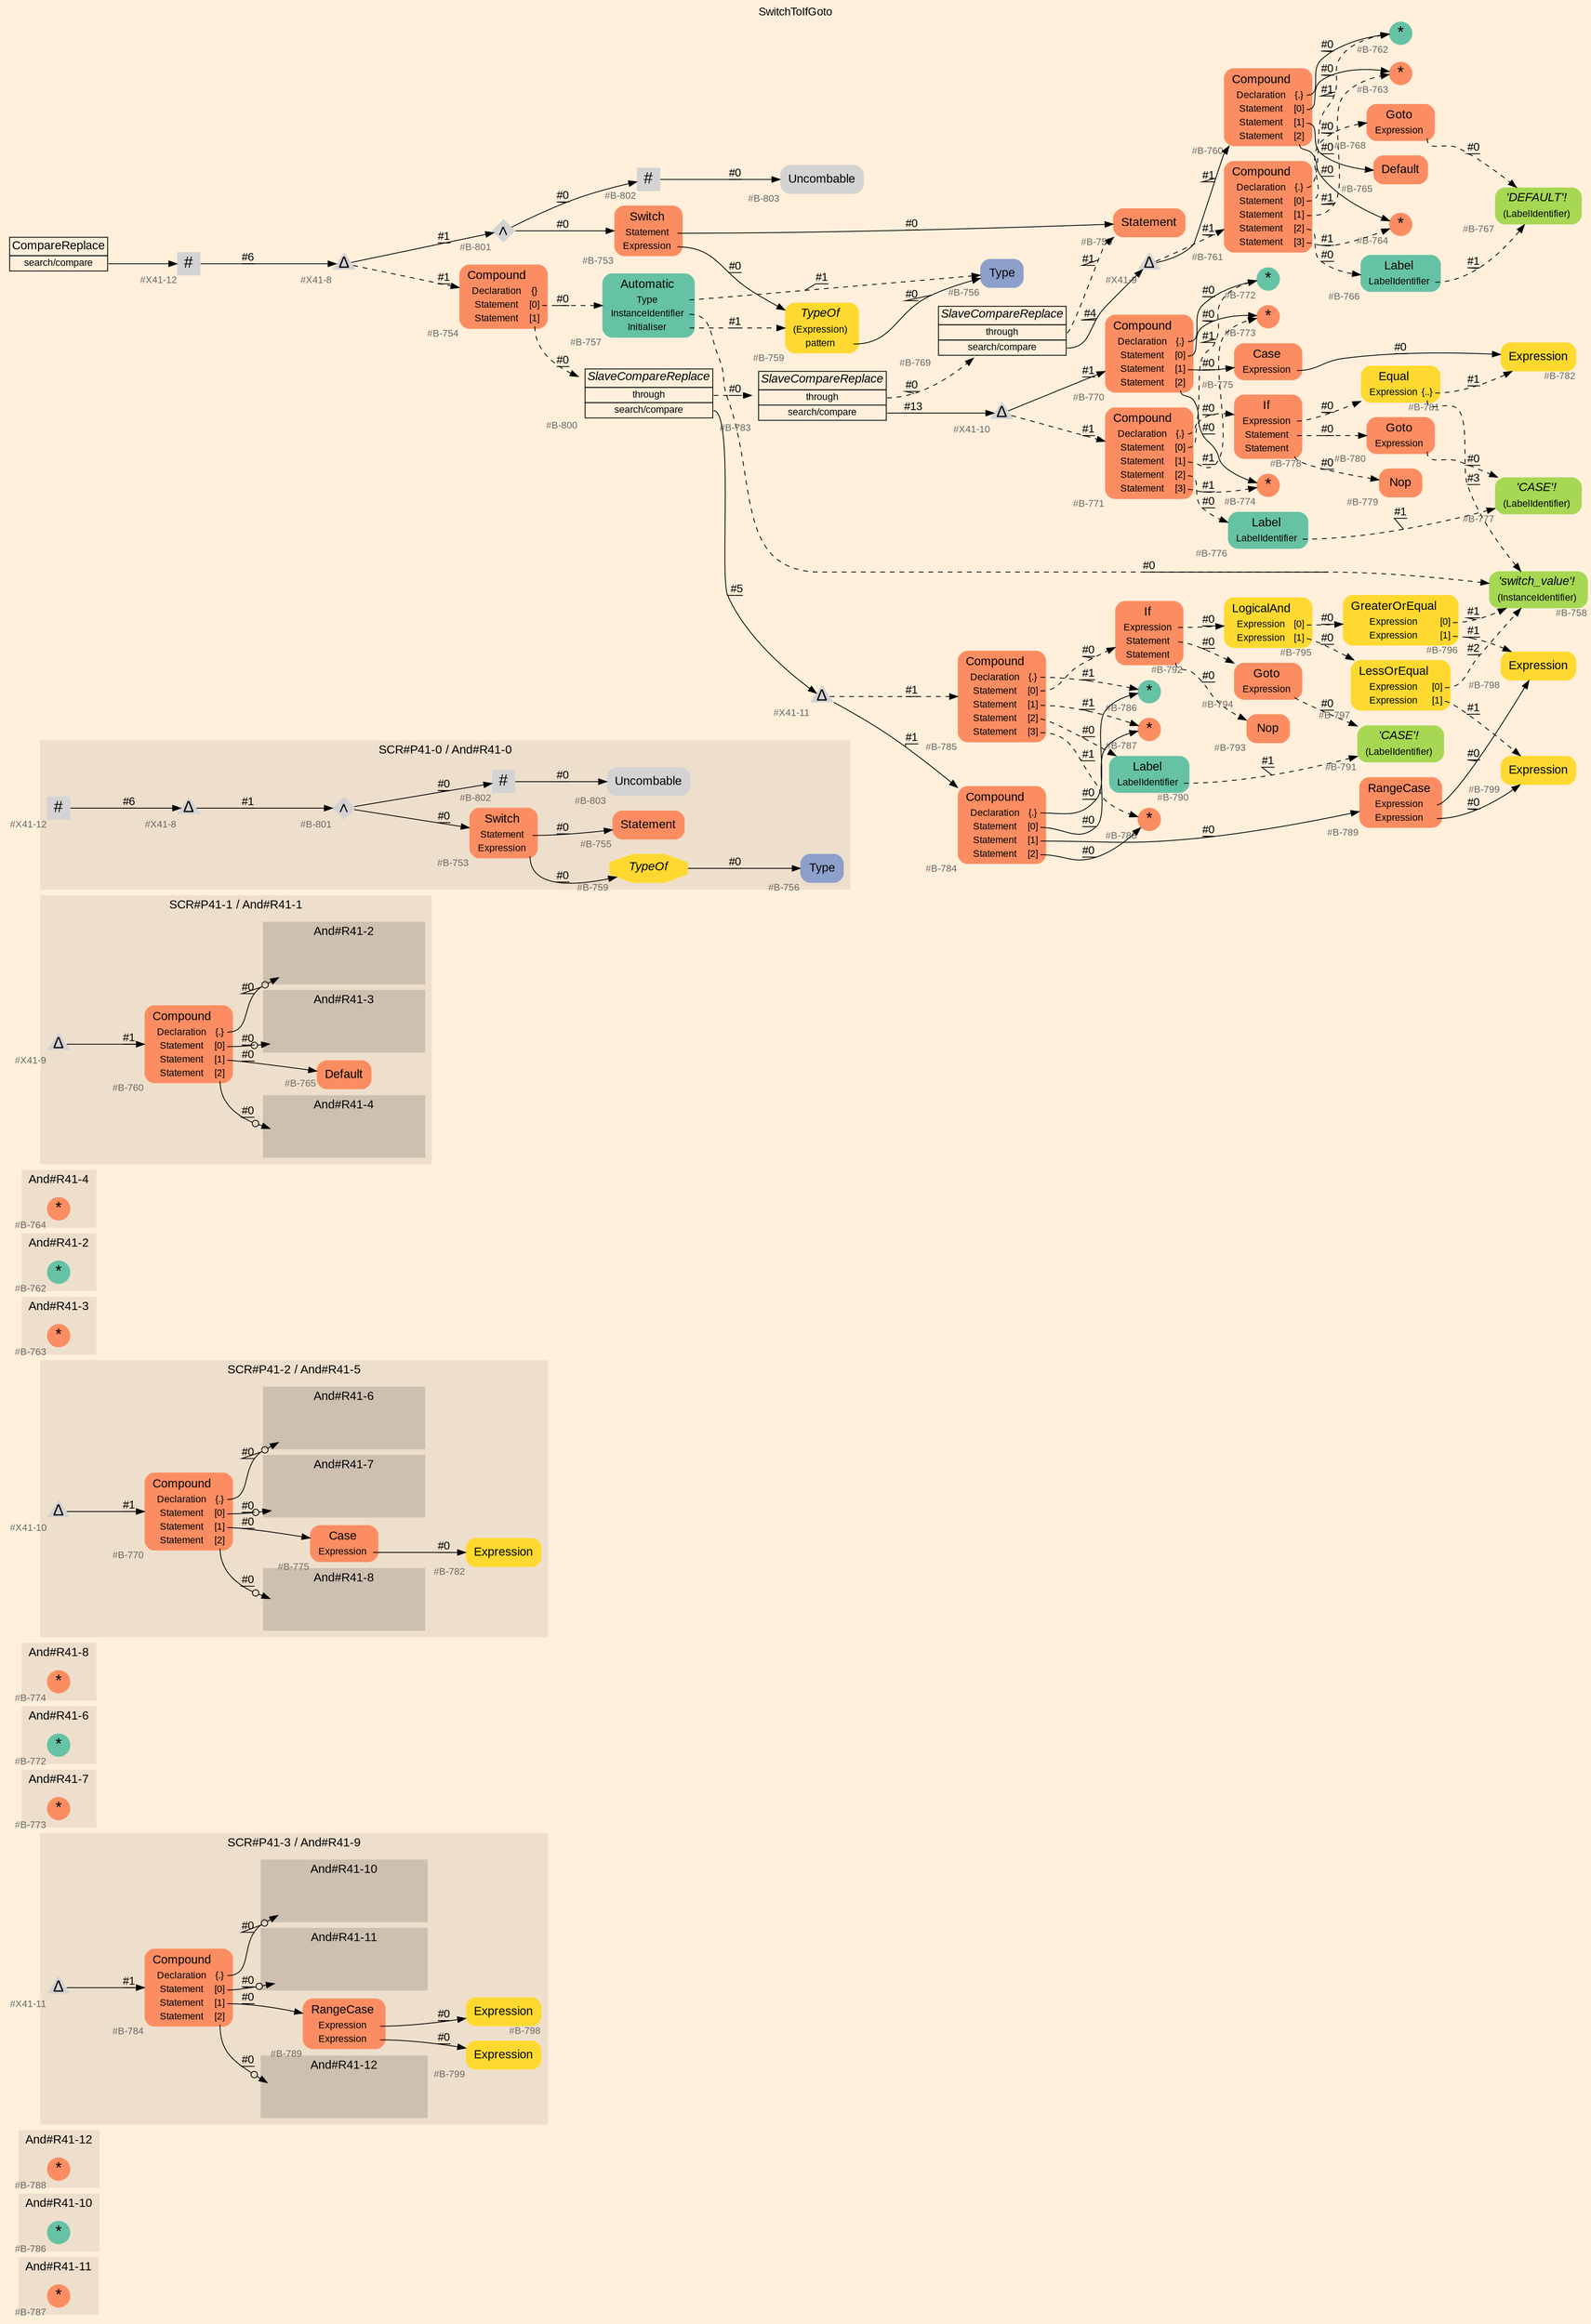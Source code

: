 digraph "SwitchToIfGoto" {
label = "SwitchToIfGoto"
labelloc = t
graph [
    rankdir = "LR"
    ranksep = 0.3
    bgcolor = antiquewhite1
    color = black
    fontcolor = black
    fontname = "Arial"
];
node [
    fontname = "Arial"
];
edge [
    fontname = "Arial"
];

// -------------------- figure And#R41-11 --------------------
// -------- region And#R41-11 ----------
subgraph "clusterAnd#R41-11" {
    label = "And#R41-11"
    style = "filled"
    color = antiquewhite2
    fontsize = "15"
    // -------- block And#R41-11/#B-787 ----------
    "And#R41-11/#B-787" [
        fillcolor = "/set28/2"
        xlabel = "#B-787"
        fontsize = "12"
        fontcolor = grey40
        shape = "circle"
        label = <<FONT COLOR="black" POINT-SIZE="20">*</FONT>>
        style = "filled"
        penwidth = 0.0
        fixedsize = true
        width = 0.4
        height = 0.4
    ];
    
}


// -------------------- figure And#R41-10 --------------------
// -------- region And#R41-10 ----------
subgraph "clusterAnd#R41-10" {
    label = "And#R41-10"
    style = "filled"
    color = antiquewhite2
    fontsize = "15"
    // -------- block And#R41-10/#B-786 ----------
    "And#R41-10/#B-786" [
        fillcolor = "/set28/1"
        xlabel = "#B-786"
        fontsize = "12"
        fontcolor = grey40
        shape = "circle"
        label = <<FONT COLOR="black" POINT-SIZE="20">*</FONT>>
        style = "filled"
        penwidth = 0.0
        fixedsize = true
        width = 0.4
        height = 0.4
    ];
    
}


// -------------------- figure And#R41-12 --------------------
// -------- region And#R41-12 ----------
subgraph "clusterAnd#R41-12" {
    label = "And#R41-12"
    style = "filled"
    color = antiquewhite2
    fontsize = "15"
    // -------- block And#R41-12/#B-788 ----------
    "And#R41-12/#B-788" [
        fillcolor = "/set28/2"
        xlabel = "#B-788"
        fontsize = "12"
        fontcolor = grey40
        shape = "circle"
        label = <<FONT COLOR="black" POINT-SIZE="20">*</FONT>>
        style = "filled"
        penwidth = 0.0
        fixedsize = true
        width = 0.4
        height = 0.4
    ];
    
}


// -------------------- figure And#R41-9 --------------------
// -------- region And#R41-9 ----------
subgraph "clusterAnd#R41-9" {
    label = "SCR#P41-3 / And#R41-9"
    style = "filled"
    color = antiquewhite2
    fontsize = "15"
    // -------- block And#R41-9/#B-798 ----------
    "And#R41-9/#B-798" [
        fillcolor = "/set28/6"
        xlabel = "#B-798"
        fontsize = "12"
        fontcolor = grey40
        shape = "plaintext"
        label = <<TABLE BORDER="0" CELLBORDER="0" CELLSPACING="0">
         <TR><TD><FONT COLOR="black" POINT-SIZE="15">Expression</FONT></TD></TR>
        </TABLE>>
        style = "rounded,filled"
    ];
    
    // -------- block And#R41-9/#B-799 ----------
    "And#R41-9/#B-799" [
        fillcolor = "/set28/6"
        xlabel = "#B-799"
        fontsize = "12"
        fontcolor = grey40
        shape = "plaintext"
        label = <<TABLE BORDER="0" CELLBORDER="0" CELLSPACING="0">
         <TR><TD><FONT COLOR="black" POINT-SIZE="15">Expression</FONT></TD></TR>
        </TABLE>>
        style = "rounded,filled"
    ];
    
    // -------- block And#R41-9/#B-784 ----------
    "And#R41-9/#B-784" [
        fillcolor = "/set28/2"
        xlabel = "#B-784"
        fontsize = "12"
        fontcolor = grey40
        shape = "plaintext"
        label = <<TABLE BORDER="0" CELLBORDER="0" CELLSPACING="0">
         <TR><TD><FONT COLOR="black" POINT-SIZE="15">Compound</FONT></TD></TR>
         <TR><TD><FONT COLOR="black" POINT-SIZE="12">Declaration</FONT></TD><TD PORT="port0"><FONT COLOR="black" POINT-SIZE="12">{.}</FONT></TD></TR>
         <TR><TD><FONT COLOR="black" POINT-SIZE="12">Statement</FONT></TD><TD PORT="port1"><FONT COLOR="black" POINT-SIZE="12">[0]</FONT></TD></TR>
         <TR><TD><FONT COLOR="black" POINT-SIZE="12">Statement</FONT></TD><TD PORT="port2"><FONT COLOR="black" POINT-SIZE="12">[1]</FONT></TD></TR>
         <TR><TD><FONT COLOR="black" POINT-SIZE="12">Statement</FONT></TD><TD PORT="port3"><FONT COLOR="black" POINT-SIZE="12">[2]</FONT></TD></TR>
        </TABLE>>
        style = "rounded,filled"
    ];
    
    // -------- block And#R41-9/#B-789 ----------
    "And#R41-9/#B-789" [
        fillcolor = "/set28/2"
        xlabel = "#B-789"
        fontsize = "12"
        fontcolor = grey40
        shape = "plaintext"
        label = <<TABLE BORDER="0" CELLBORDER="0" CELLSPACING="0">
         <TR><TD><FONT COLOR="black" POINT-SIZE="15">RangeCase</FONT></TD></TR>
         <TR><TD><FONT COLOR="black" POINT-SIZE="12">Expression</FONT></TD><TD PORT="port0"></TD></TR>
         <TR><TD><FONT COLOR="black" POINT-SIZE="12">Expression</FONT></TD><TD PORT="port1"></TD></TR>
        </TABLE>>
        style = "rounded,filled"
    ];
    
    // -------- block And#R41-9/#X41-11 ----------
    "And#R41-9/#X41-11" [
        xlabel = "#X41-11"
        fontsize = "12"
        fontcolor = grey40
        shape = "triangle"
        label = <<FONT COLOR="black" POINT-SIZE="20">Δ</FONT>>
        style = "filled"
        penwidth = 0.0
        fixedsize = true
        width = 0.4
        height = 0.4
    ];
    
    // -------- region And#R41-9/And#R41-10 ----------
    subgraph "clusterAnd#R41-9/And#R41-10" {
        label = "And#R41-10"
        style = "filled"
        color = antiquewhite3
        fontsize = "15"
        // -------- block And#R41-9/And#R41-10/#B-786 ----------
        "And#R41-9/And#R41-10/#B-786" [
            fillcolor = "/set28/1"
            xlabel = "#B-786"
            fontsize = "12"
            fontcolor = grey40
            shape = "none"
            style = "invisible"
        ];
        
    }
    
    // -------- region And#R41-9/And#R41-11 ----------
    subgraph "clusterAnd#R41-9/And#R41-11" {
        label = "And#R41-11"
        style = "filled"
        color = antiquewhite3
        fontsize = "15"
        // -------- block And#R41-9/And#R41-11/#B-787 ----------
        "And#R41-9/And#R41-11/#B-787" [
            fillcolor = "/set28/2"
            xlabel = "#B-787"
            fontsize = "12"
            fontcolor = grey40
            shape = "none"
            style = "invisible"
        ];
        
    }
    
    // -------- region And#R41-9/And#R41-12 ----------
    subgraph "clusterAnd#R41-9/And#R41-12" {
        label = "And#R41-12"
        style = "filled"
        color = antiquewhite3
        fontsize = "15"
        // -------- block And#R41-9/And#R41-12/#B-788 ----------
        "And#R41-9/And#R41-12/#B-788" [
            fillcolor = "/set28/2"
            xlabel = "#B-788"
            fontsize = "12"
            fontcolor = grey40
            shape = "none"
            style = "invisible"
        ];
        
    }
    
}

"And#R41-9/#B-784":port0 -> "And#R41-9/And#R41-10/#B-786" [
    arrowhead="normalnoneodot"
    label = "#0"
    decorate = true
    color = black
    fontcolor = black
];

"And#R41-9/#B-784":port1 -> "And#R41-9/And#R41-11/#B-787" [
    arrowhead="normalnoneodot"
    label = "#0"
    decorate = true
    color = black
    fontcolor = black
];

"And#R41-9/#B-784":port2 -> "And#R41-9/#B-789" [
    label = "#0"
    decorate = true
    color = black
    fontcolor = black
];

"And#R41-9/#B-784":port3 -> "And#R41-9/And#R41-12/#B-788" [
    arrowhead="normalnoneodot"
    label = "#0"
    decorate = true
    color = black
    fontcolor = black
];

"And#R41-9/#B-789":port0 -> "And#R41-9/#B-798" [
    label = "#0"
    decorate = true
    color = black
    fontcolor = black
];

"And#R41-9/#B-789":port1 -> "And#R41-9/#B-799" [
    label = "#0"
    decorate = true
    color = black
    fontcolor = black
];

"And#R41-9/#X41-11" -> "And#R41-9/#B-784" [
    label = "#1"
    decorate = true
    color = black
    fontcolor = black
];


// -------------------- figure And#R41-7 --------------------
// -------- region And#R41-7 ----------
subgraph "clusterAnd#R41-7" {
    label = "And#R41-7"
    style = "filled"
    color = antiquewhite2
    fontsize = "15"
    // -------- block And#R41-7/#B-773 ----------
    "And#R41-7/#B-773" [
        fillcolor = "/set28/2"
        xlabel = "#B-773"
        fontsize = "12"
        fontcolor = grey40
        shape = "circle"
        label = <<FONT COLOR="black" POINT-SIZE="20">*</FONT>>
        style = "filled"
        penwidth = 0.0
        fixedsize = true
        width = 0.4
        height = 0.4
    ];
    
}


// -------------------- figure And#R41-6 --------------------
// -------- region And#R41-6 ----------
subgraph "clusterAnd#R41-6" {
    label = "And#R41-6"
    style = "filled"
    color = antiquewhite2
    fontsize = "15"
    // -------- block And#R41-6/#B-772 ----------
    "And#R41-6/#B-772" [
        fillcolor = "/set28/1"
        xlabel = "#B-772"
        fontsize = "12"
        fontcolor = grey40
        shape = "circle"
        label = <<FONT COLOR="black" POINT-SIZE="20">*</FONT>>
        style = "filled"
        penwidth = 0.0
        fixedsize = true
        width = 0.4
        height = 0.4
    ];
    
}


// -------------------- figure And#R41-8 --------------------
// -------- region And#R41-8 ----------
subgraph "clusterAnd#R41-8" {
    label = "And#R41-8"
    style = "filled"
    color = antiquewhite2
    fontsize = "15"
    // -------- block And#R41-8/#B-774 ----------
    "And#R41-8/#B-774" [
        fillcolor = "/set28/2"
        xlabel = "#B-774"
        fontsize = "12"
        fontcolor = grey40
        shape = "circle"
        label = <<FONT COLOR="black" POINT-SIZE="20">*</FONT>>
        style = "filled"
        penwidth = 0.0
        fixedsize = true
        width = 0.4
        height = 0.4
    ];
    
}


// -------------------- figure And#R41-5 --------------------
// -------- region And#R41-5 ----------
subgraph "clusterAnd#R41-5" {
    label = "SCR#P41-2 / And#R41-5"
    style = "filled"
    color = antiquewhite2
    fontsize = "15"
    // -------- block And#R41-5/#B-775 ----------
    "And#R41-5/#B-775" [
        fillcolor = "/set28/2"
        xlabel = "#B-775"
        fontsize = "12"
        fontcolor = grey40
        shape = "plaintext"
        label = <<TABLE BORDER="0" CELLBORDER="0" CELLSPACING="0">
         <TR><TD><FONT COLOR="black" POINT-SIZE="15">Case</FONT></TD></TR>
         <TR><TD><FONT COLOR="black" POINT-SIZE="12">Expression</FONT></TD><TD PORT="port0"></TD></TR>
        </TABLE>>
        style = "rounded,filled"
    ];
    
    // -------- block And#R41-5/#B-782 ----------
    "And#R41-5/#B-782" [
        fillcolor = "/set28/6"
        xlabel = "#B-782"
        fontsize = "12"
        fontcolor = grey40
        shape = "plaintext"
        label = <<TABLE BORDER="0" CELLBORDER="0" CELLSPACING="0">
         <TR><TD><FONT COLOR="black" POINT-SIZE="15">Expression</FONT></TD></TR>
        </TABLE>>
        style = "rounded,filled"
    ];
    
    // -------- block And#R41-5/#B-770 ----------
    "And#R41-5/#B-770" [
        fillcolor = "/set28/2"
        xlabel = "#B-770"
        fontsize = "12"
        fontcolor = grey40
        shape = "plaintext"
        label = <<TABLE BORDER="0" CELLBORDER="0" CELLSPACING="0">
         <TR><TD><FONT COLOR="black" POINT-SIZE="15">Compound</FONT></TD></TR>
         <TR><TD><FONT COLOR="black" POINT-SIZE="12">Declaration</FONT></TD><TD PORT="port0"><FONT COLOR="black" POINT-SIZE="12">{.}</FONT></TD></TR>
         <TR><TD><FONT COLOR="black" POINT-SIZE="12">Statement</FONT></TD><TD PORT="port1"><FONT COLOR="black" POINT-SIZE="12">[0]</FONT></TD></TR>
         <TR><TD><FONT COLOR="black" POINT-SIZE="12">Statement</FONT></TD><TD PORT="port2"><FONT COLOR="black" POINT-SIZE="12">[1]</FONT></TD></TR>
         <TR><TD><FONT COLOR="black" POINT-SIZE="12">Statement</FONT></TD><TD PORT="port3"><FONT COLOR="black" POINT-SIZE="12">[2]</FONT></TD></TR>
        </TABLE>>
        style = "rounded,filled"
    ];
    
    // -------- block And#R41-5/#X41-10 ----------
    "And#R41-5/#X41-10" [
        xlabel = "#X41-10"
        fontsize = "12"
        fontcolor = grey40
        shape = "triangle"
        label = <<FONT COLOR="black" POINT-SIZE="20">Δ</FONT>>
        style = "filled"
        penwidth = 0.0
        fixedsize = true
        width = 0.4
        height = 0.4
    ];
    
    // -------- region And#R41-5/And#R41-6 ----------
    subgraph "clusterAnd#R41-5/And#R41-6" {
        label = "And#R41-6"
        style = "filled"
        color = antiquewhite3
        fontsize = "15"
        // -------- block And#R41-5/And#R41-6/#B-772 ----------
        "And#R41-5/And#R41-6/#B-772" [
            fillcolor = "/set28/1"
            xlabel = "#B-772"
            fontsize = "12"
            fontcolor = grey40
            shape = "none"
            style = "invisible"
        ];
        
    }
    
    // -------- region And#R41-5/And#R41-7 ----------
    subgraph "clusterAnd#R41-5/And#R41-7" {
        label = "And#R41-7"
        style = "filled"
        color = antiquewhite3
        fontsize = "15"
        // -------- block And#R41-5/And#R41-7/#B-773 ----------
        "And#R41-5/And#R41-7/#B-773" [
            fillcolor = "/set28/2"
            xlabel = "#B-773"
            fontsize = "12"
            fontcolor = grey40
            shape = "none"
            style = "invisible"
        ];
        
    }
    
    // -------- region And#R41-5/And#R41-8 ----------
    subgraph "clusterAnd#R41-5/And#R41-8" {
        label = "And#R41-8"
        style = "filled"
        color = antiquewhite3
        fontsize = "15"
        // -------- block And#R41-5/And#R41-8/#B-774 ----------
        "And#R41-5/And#R41-8/#B-774" [
            fillcolor = "/set28/2"
            xlabel = "#B-774"
            fontsize = "12"
            fontcolor = grey40
            shape = "none"
            style = "invisible"
        ];
        
    }
    
}

"And#R41-5/#B-775":port0 -> "And#R41-5/#B-782" [
    label = "#0"
    decorate = true
    color = black
    fontcolor = black
];

"And#R41-5/#B-770":port0 -> "And#R41-5/And#R41-6/#B-772" [
    arrowhead="normalnoneodot"
    label = "#0"
    decorate = true
    color = black
    fontcolor = black
];

"And#R41-5/#B-770":port1 -> "And#R41-5/And#R41-7/#B-773" [
    arrowhead="normalnoneodot"
    label = "#0"
    decorate = true
    color = black
    fontcolor = black
];

"And#R41-5/#B-770":port2 -> "And#R41-5/#B-775" [
    label = "#0"
    decorate = true
    color = black
    fontcolor = black
];

"And#R41-5/#B-770":port3 -> "And#R41-5/And#R41-8/#B-774" [
    arrowhead="normalnoneodot"
    label = "#0"
    decorate = true
    color = black
    fontcolor = black
];

"And#R41-5/#X41-10" -> "And#R41-5/#B-770" [
    label = "#1"
    decorate = true
    color = black
    fontcolor = black
];


// -------------------- figure And#R41-3 --------------------
// -------- region And#R41-3 ----------
subgraph "clusterAnd#R41-3" {
    label = "And#R41-3"
    style = "filled"
    color = antiquewhite2
    fontsize = "15"
    // -------- block And#R41-3/#B-763 ----------
    "And#R41-3/#B-763" [
        fillcolor = "/set28/2"
        xlabel = "#B-763"
        fontsize = "12"
        fontcolor = grey40
        shape = "circle"
        label = <<FONT COLOR="black" POINT-SIZE="20">*</FONT>>
        style = "filled"
        penwidth = 0.0
        fixedsize = true
        width = 0.4
        height = 0.4
    ];
    
}


// -------------------- figure And#R41-2 --------------------
// -------- region And#R41-2 ----------
subgraph "clusterAnd#R41-2" {
    label = "And#R41-2"
    style = "filled"
    color = antiquewhite2
    fontsize = "15"
    // -------- block And#R41-2/#B-762 ----------
    "And#R41-2/#B-762" [
        fillcolor = "/set28/1"
        xlabel = "#B-762"
        fontsize = "12"
        fontcolor = grey40
        shape = "circle"
        label = <<FONT COLOR="black" POINT-SIZE="20">*</FONT>>
        style = "filled"
        penwidth = 0.0
        fixedsize = true
        width = 0.4
        height = 0.4
    ];
    
}


// -------------------- figure And#R41-4 --------------------
// -------- region And#R41-4 ----------
subgraph "clusterAnd#R41-4" {
    label = "And#R41-4"
    style = "filled"
    color = antiquewhite2
    fontsize = "15"
    // -------- block And#R41-4/#B-764 ----------
    "And#R41-4/#B-764" [
        fillcolor = "/set28/2"
        xlabel = "#B-764"
        fontsize = "12"
        fontcolor = grey40
        shape = "circle"
        label = <<FONT COLOR="black" POINT-SIZE="20">*</FONT>>
        style = "filled"
        penwidth = 0.0
        fixedsize = true
        width = 0.4
        height = 0.4
    ];
    
}


// -------------------- figure And#R41-1 --------------------
// -------- region And#R41-1 ----------
subgraph "clusterAnd#R41-1" {
    label = "SCR#P41-1 / And#R41-1"
    style = "filled"
    color = antiquewhite2
    fontsize = "15"
    // -------- block And#R41-1/#B-760 ----------
    "And#R41-1/#B-760" [
        fillcolor = "/set28/2"
        xlabel = "#B-760"
        fontsize = "12"
        fontcolor = grey40
        shape = "plaintext"
        label = <<TABLE BORDER="0" CELLBORDER="0" CELLSPACING="0">
         <TR><TD><FONT COLOR="black" POINT-SIZE="15">Compound</FONT></TD></TR>
         <TR><TD><FONT COLOR="black" POINT-SIZE="12">Declaration</FONT></TD><TD PORT="port0"><FONT COLOR="black" POINT-SIZE="12">{.}</FONT></TD></TR>
         <TR><TD><FONT COLOR="black" POINT-SIZE="12">Statement</FONT></TD><TD PORT="port1"><FONT COLOR="black" POINT-SIZE="12">[0]</FONT></TD></TR>
         <TR><TD><FONT COLOR="black" POINT-SIZE="12">Statement</FONT></TD><TD PORT="port2"><FONT COLOR="black" POINT-SIZE="12">[1]</FONT></TD></TR>
         <TR><TD><FONT COLOR="black" POINT-SIZE="12">Statement</FONT></TD><TD PORT="port3"><FONT COLOR="black" POINT-SIZE="12">[2]</FONT></TD></TR>
        </TABLE>>
        style = "rounded,filled"
    ];
    
    // -------- block And#R41-1/#X41-9 ----------
    "And#R41-1/#X41-9" [
        xlabel = "#X41-9"
        fontsize = "12"
        fontcolor = grey40
        shape = "triangle"
        label = <<FONT COLOR="black" POINT-SIZE="20">Δ</FONT>>
        style = "filled"
        penwidth = 0.0
        fixedsize = true
        width = 0.4
        height = 0.4
    ];
    
    // -------- block And#R41-1/#B-765 ----------
    "And#R41-1/#B-765" [
        fillcolor = "/set28/2"
        xlabel = "#B-765"
        fontsize = "12"
        fontcolor = grey40
        shape = "plaintext"
        label = <<TABLE BORDER="0" CELLBORDER="0" CELLSPACING="0">
         <TR><TD><FONT COLOR="black" POINT-SIZE="15">Default</FONT></TD></TR>
        </TABLE>>
        style = "rounded,filled"
    ];
    
    // -------- region And#R41-1/And#R41-2 ----------
    subgraph "clusterAnd#R41-1/And#R41-2" {
        label = "And#R41-2"
        style = "filled"
        color = antiquewhite3
        fontsize = "15"
        // -------- block And#R41-1/And#R41-2/#B-762 ----------
        "And#R41-1/And#R41-2/#B-762" [
            fillcolor = "/set28/1"
            xlabel = "#B-762"
            fontsize = "12"
            fontcolor = grey40
            shape = "none"
            style = "invisible"
        ];
        
    }
    
    // -------- region And#R41-1/And#R41-3 ----------
    subgraph "clusterAnd#R41-1/And#R41-3" {
        label = "And#R41-3"
        style = "filled"
        color = antiquewhite3
        fontsize = "15"
        // -------- block And#R41-1/And#R41-3/#B-763 ----------
        "And#R41-1/And#R41-3/#B-763" [
            fillcolor = "/set28/2"
            xlabel = "#B-763"
            fontsize = "12"
            fontcolor = grey40
            shape = "none"
            style = "invisible"
        ];
        
    }
    
    // -------- region And#R41-1/And#R41-4 ----------
    subgraph "clusterAnd#R41-1/And#R41-4" {
        label = "And#R41-4"
        style = "filled"
        color = antiquewhite3
        fontsize = "15"
        // -------- block And#R41-1/And#R41-4/#B-764 ----------
        "And#R41-1/And#R41-4/#B-764" [
            fillcolor = "/set28/2"
            xlabel = "#B-764"
            fontsize = "12"
            fontcolor = grey40
            shape = "none"
            style = "invisible"
        ];
        
    }
    
}

"And#R41-1/#B-760":port0 -> "And#R41-1/And#R41-2/#B-762" [
    arrowhead="normalnoneodot"
    label = "#0"
    decorate = true
    color = black
    fontcolor = black
];

"And#R41-1/#B-760":port1 -> "And#R41-1/And#R41-3/#B-763" [
    arrowhead="normalnoneodot"
    label = "#0"
    decorate = true
    color = black
    fontcolor = black
];

"And#R41-1/#B-760":port2 -> "And#R41-1/#B-765" [
    label = "#0"
    decorate = true
    color = black
    fontcolor = black
];

"And#R41-1/#B-760":port3 -> "And#R41-1/And#R41-4/#B-764" [
    arrowhead="normalnoneodot"
    label = "#0"
    decorate = true
    color = black
    fontcolor = black
];

"And#R41-1/#X41-9" -> "And#R41-1/#B-760" [
    label = "#1"
    decorate = true
    color = black
    fontcolor = black
];


// -------------------- figure And#R41-0 --------------------
// -------- region And#R41-0 ----------
subgraph "clusterAnd#R41-0" {
    label = "SCR#P41-0 / And#R41-0"
    style = "filled"
    color = antiquewhite2
    fontsize = "15"
    // -------- block And#R41-0/#B-753 ----------
    "And#R41-0/#B-753" [
        fillcolor = "/set28/2"
        xlabel = "#B-753"
        fontsize = "12"
        fontcolor = grey40
        shape = "plaintext"
        label = <<TABLE BORDER="0" CELLBORDER="0" CELLSPACING="0">
         <TR><TD><FONT COLOR="black" POINT-SIZE="15">Switch</FONT></TD></TR>
         <TR><TD><FONT COLOR="black" POINT-SIZE="12">Statement</FONT></TD><TD PORT="port0"></TD></TR>
         <TR><TD><FONT COLOR="black" POINT-SIZE="12">Expression</FONT></TD><TD PORT="port1"></TD></TR>
        </TABLE>>
        style = "rounded,filled"
    ];
    
    // -------- block And#R41-0/#X41-12 ----------
    "And#R41-0/#X41-12" [
        xlabel = "#X41-12"
        fontsize = "12"
        fontcolor = grey40
        shape = "square"
        label = <<FONT COLOR="black" POINT-SIZE="20">#</FONT>>
        style = "filled"
        penwidth = 0.0
        fixedsize = true
        width = 0.4
        height = 0.4
    ];
    
    // -------- block And#R41-0/#B-802 ----------
    "And#R41-0/#B-802" [
        xlabel = "#B-802"
        fontsize = "12"
        fontcolor = grey40
        shape = "square"
        label = <<FONT COLOR="black" POINT-SIZE="20">#</FONT>>
        style = "filled"
        penwidth = 0.0
        fixedsize = true
        width = 0.4
        height = 0.4
    ];
    
    // -------- block And#R41-0/#X41-8 ----------
    "And#R41-0/#X41-8" [
        xlabel = "#X41-8"
        fontsize = "12"
        fontcolor = grey40
        shape = "triangle"
        label = <<FONT COLOR="black" POINT-SIZE="20">Δ</FONT>>
        style = "filled"
        penwidth = 0.0
        fixedsize = true
        width = 0.4
        height = 0.4
    ];
    
    // -------- block And#R41-0/#B-801 ----------
    "And#R41-0/#B-801" [
        xlabel = "#B-801"
        fontsize = "12"
        fontcolor = grey40
        shape = "diamond"
        label = <<FONT COLOR="black" POINT-SIZE="20">∧</FONT>>
        style = "filled"
        penwidth = 0.0
        fixedsize = true
        width = 0.4
        height = 0.4
    ];
    
    // -------- block And#R41-0/#B-755 ----------
    "And#R41-0/#B-755" [
        fillcolor = "/set28/2"
        xlabel = "#B-755"
        fontsize = "12"
        fontcolor = grey40
        shape = "plaintext"
        label = <<TABLE BORDER="0" CELLBORDER="0" CELLSPACING="0">
         <TR><TD><FONT COLOR="black" POINT-SIZE="15">Statement</FONT></TD></TR>
        </TABLE>>
        style = "rounded,filled"
    ];
    
    // -------- block And#R41-0/#B-803 ----------
    "And#R41-0/#B-803" [
        xlabel = "#B-803"
        fontsize = "12"
        fontcolor = grey40
        shape = "plaintext"
        label = <<TABLE BORDER="0" CELLBORDER="0" CELLSPACING="0">
         <TR><TD><FONT COLOR="black" POINT-SIZE="15">Uncombable</FONT></TD></TR>
        </TABLE>>
        style = "rounded,filled"
    ];
    
    // -------- block And#R41-0/#B-756 ----------
    "And#R41-0/#B-756" [
        fillcolor = "/set28/3"
        xlabel = "#B-756"
        fontsize = "12"
        fontcolor = grey40
        shape = "plaintext"
        label = <<TABLE BORDER="0" CELLBORDER="0" CELLSPACING="0">
         <TR><TD><FONT COLOR="black" POINT-SIZE="15">Type</FONT></TD></TR>
        </TABLE>>
        style = "rounded,filled"
    ];
    
    // -------- block And#R41-0/#B-759 ----------
    "And#R41-0/#B-759" [
        fillcolor = "/set28/6"
        xlabel = "#B-759"
        fontsize = "12"
        fontcolor = grey40
        shape = "octagon"
        label = <<FONT COLOR="black" POINT-SIZE="15"><I>TypeOf</I></FONT>>
        style = "filled"
        penwidth = 0.0
    ];
    
}

"And#R41-0/#B-753":port0 -> "And#R41-0/#B-755" [
    label = "#0"
    decorate = true
    color = black
    fontcolor = black
];

"And#R41-0/#B-753":port1 -> "And#R41-0/#B-759" [
    label = "#0"
    decorate = true
    color = black
    fontcolor = black
];

"And#R41-0/#X41-12" -> "And#R41-0/#X41-8" [
    label = "#6"
    decorate = true
    color = black
    fontcolor = black
];

"And#R41-0/#B-802" -> "And#R41-0/#B-803" [
    label = "#0"
    decorate = true
    color = black
    fontcolor = black
];

"And#R41-0/#X41-8" -> "And#R41-0/#B-801" [
    label = "#1"
    decorate = true
    color = black
    fontcolor = black
];

"And#R41-0/#B-801" -> "And#R41-0/#B-753" [
    label = "#0"
    decorate = true
    color = black
    fontcolor = black
];

"And#R41-0/#B-801" -> "And#R41-0/#B-802" [
    label = "#0"
    decorate = true
    color = black
    fontcolor = black
];

"And#R41-0/#B-759" -> "And#R41-0/#B-756" [
    label = "#0"
    decorate = true
    color = black
    fontcolor = black
];


// -------------------- transformation figure --------------------
// -------- block CR#X41-13 ----------
"CR#X41-13" [
    fillcolor = antiquewhite1
    fontsize = "12"
    fontcolor = grey40
    shape = "plaintext"
    label = <<TABLE BORDER="0" CELLBORDER="1" CELLSPACING="0">
     <TR><TD><FONT COLOR="black" POINT-SIZE="15">CompareReplace</FONT></TD></TR>
     <TR><TD PORT="port0"><FONT COLOR="black" POINT-SIZE="12">search/compare</FONT></TD></TR>
    </TABLE>>
    style = "filled"
    color = black
];

// -------- block #X41-12 ----------
"#X41-12" [
    xlabel = "#X41-12"
    fontsize = "12"
    fontcolor = grey40
    shape = "square"
    label = <<FONT COLOR="black" POINT-SIZE="20">#</FONT>>
    style = "filled"
    penwidth = 0.0
    fixedsize = true
    width = 0.4
    height = 0.4
];

// -------- block #X41-8 ----------
"#X41-8" [
    xlabel = "#X41-8"
    fontsize = "12"
    fontcolor = grey40
    shape = "triangle"
    label = <<FONT COLOR="black" POINT-SIZE="20">Δ</FONT>>
    style = "filled"
    penwidth = 0.0
    fixedsize = true
    width = 0.4
    height = 0.4
];

// -------- block #B-801 ----------
"#B-801" [
    xlabel = "#B-801"
    fontsize = "12"
    fontcolor = grey40
    shape = "diamond"
    label = <<FONT COLOR="black" POINT-SIZE="20">∧</FONT>>
    style = "filled"
    penwidth = 0.0
    fixedsize = true
    width = 0.4
    height = 0.4
];

// -------- block #B-753 ----------
"#B-753" [
    fillcolor = "/set28/2"
    xlabel = "#B-753"
    fontsize = "12"
    fontcolor = grey40
    shape = "plaintext"
    label = <<TABLE BORDER="0" CELLBORDER="0" CELLSPACING="0">
     <TR><TD><FONT COLOR="black" POINT-SIZE="15">Switch</FONT></TD></TR>
     <TR><TD><FONT COLOR="black" POINT-SIZE="12">Statement</FONT></TD><TD PORT="port0"></TD></TR>
     <TR><TD><FONT COLOR="black" POINT-SIZE="12">Expression</FONT></TD><TD PORT="port1"></TD></TR>
    </TABLE>>
    style = "rounded,filled"
];

// -------- block #B-755 ----------
"#B-755" [
    fillcolor = "/set28/2"
    xlabel = "#B-755"
    fontsize = "12"
    fontcolor = grey40
    shape = "plaintext"
    label = <<TABLE BORDER="0" CELLBORDER="0" CELLSPACING="0">
     <TR><TD><FONT COLOR="black" POINT-SIZE="15">Statement</FONT></TD></TR>
    </TABLE>>
    style = "rounded,filled"
];

// -------- block #B-759 ----------
"#B-759" [
    fillcolor = "/set28/6"
    xlabel = "#B-759"
    fontsize = "12"
    fontcolor = grey40
    shape = "plaintext"
    label = <<TABLE BORDER="0" CELLBORDER="0" CELLSPACING="0">
     <TR><TD><FONT COLOR="black" POINT-SIZE="15"><I>TypeOf</I></FONT></TD></TR>
     <TR><TD><FONT COLOR="black" POINT-SIZE="12">(Expression)</FONT></TD><TD PORT="port0"></TD></TR>
     <TR><TD><FONT COLOR="black" POINT-SIZE="12">pattern</FONT></TD><TD PORT="port1"></TD></TR>
    </TABLE>>
    style = "rounded,filled"
];

// -------- block #B-756 ----------
"#B-756" [
    fillcolor = "/set28/3"
    xlabel = "#B-756"
    fontsize = "12"
    fontcolor = grey40
    shape = "plaintext"
    label = <<TABLE BORDER="0" CELLBORDER="0" CELLSPACING="0">
     <TR><TD><FONT COLOR="black" POINT-SIZE="15">Type</FONT></TD></TR>
    </TABLE>>
    style = "rounded,filled"
];

// -------- block #B-802 ----------
"#B-802" [
    xlabel = "#B-802"
    fontsize = "12"
    fontcolor = grey40
    shape = "square"
    label = <<FONT COLOR="black" POINT-SIZE="20">#</FONT>>
    style = "filled"
    penwidth = 0.0
    fixedsize = true
    width = 0.4
    height = 0.4
];

// -------- block #B-803 ----------
"#B-803" [
    xlabel = "#B-803"
    fontsize = "12"
    fontcolor = grey40
    shape = "plaintext"
    label = <<TABLE BORDER="0" CELLBORDER="0" CELLSPACING="0">
     <TR><TD><FONT COLOR="black" POINT-SIZE="15">Uncombable</FONT></TD></TR>
    </TABLE>>
    style = "rounded,filled"
];

// -------- block #B-754 ----------
"#B-754" [
    fillcolor = "/set28/2"
    xlabel = "#B-754"
    fontsize = "12"
    fontcolor = grey40
    shape = "plaintext"
    label = <<TABLE BORDER="0" CELLBORDER="0" CELLSPACING="0">
     <TR><TD><FONT COLOR="black" POINT-SIZE="15">Compound</FONT></TD></TR>
     <TR><TD><FONT COLOR="black" POINT-SIZE="12">Declaration</FONT></TD><TD PORT="port0"><FONT COLOR="black" POINT-SIZE="12">{}</FONT></TD></TR>
     <TR><TD><FONT COLOR="black" POINT-SIZE="12">Statement</FONT></TD><TD PORT="port1"><FONT COLOR="black" POINT-SIZE="12">[0]</FONT></TD></TR>
     <TR><TD><FONT COLOR="black" POINT-SIZE="12">Statement</FONT></TD><TD PORT="port2"><FONT COLOR="black" POINT-SIZE="12">[1]</FONT></TD></TR>
    </TABLE>>
    style = "rounded,filled"
];

// -------- block #B-757 ----------
"#B-757" [
    fillcolor = "/set28/1"
    xlabel = "#B-757"
    fontsize = "12"
    fontcolor = grey40
    shape = "plaintext"
    label = <<TABLE BORDER="0" CELLBORDER="0" CELLSPACING="0">
     <TR><TD><FONT COLOR="black" POINT-SIZE="15">Automatic</FONT></TD></TR>
     <TR><TD><FONT COLOR="black" POINT-SIZE="12">Type</FONT></TD><TD PORT="port0"></TD></TR>
     <TR><TD><FONT COLOR="black" POINT-SIZE="12">InstanceIdentifier</FONT></TD><TD PORT="port1"></TD></TR>
     <TR><TD><FONT COLOR="black" POINT-SIZE="12">Initialiser</FONT></TD><TD PORT="port2"></TD></TR>
    </TABLE>>
    style = "rounded,filled"
];

// -------- block #B-758 ----------
"#B-758" [
    fillcolor = "/set28/5"
    xlabel = "#B-758"
    fontsize = "12"
    fontcolor = grey40
    shape = "plaintext"
    label = <<TABLE BORDER="0" CELLBORDER="0" CELLSPACING="0">
     <TR><TD><FONT COLOR="black" POINT-SIZE="15"><I>'switch_value'!</I></FONT></TD></TR>
     <TR><TD><FONT COLOR="black" POINT-SIZE="12">(InstanceIdentifier)</FONT></TD><TD PORT="port0"></TD></TR>
    </TABLE>>
    style = "rounded,filled"
];

// -------- block #B-800 ----------
"#B-800" [
    fillcolor = antiquewhite1
    xlabel = "#B-800"
    fontsize = "12"
    fontcolor = grey40
    shape = "plaintext"
    label = <<TABLE BORDER="0" CELLBORDER="1" CELLSPACING="0">
     <TR><TD><FONT COLOR="black" POINT-SIZE="15"><I>SlaveCompareReplace</I></FONT></TD></TR>
     <TR><TD PORT="port0"><FONT COLOR="black" POINT-SIZE="12">through</FONT></TD></TR>
     <TR><TD PORT="port1"><FONT COLOR="black" POINT-SIZE="12">search/compare</FONT></TD></TR>
    </TABLE>>
    style = "filled"
    color = black
];

// -------- block #B-783 ----------
"#B-783" [
    fillcolor = antiquewhite1
    xlabel = "#B-783"
    fontsize = "12"
    fontcolor = grey40
    shape = "plaintext"
    label = <<TABLE BORDER="0" CELLBORDER="1" CELLSPACING="0">
     <TR><TD><FONT COLOR="black" POINT-SIZE="15"><I>SlaveCompareReplace</I></FONT></TD></TR>
     <TR><TD PORT="port0"><FONT COLOR="black" POINT-SIZE="12">through</FONT></TD></TR>
     <TR><TD PORT="port1"><FONT COLOR="black" POINT-SIZE="12">search/compare</FONT></TD></TR>
    </TABLE>>
    style = "filled"
    color = black
];

// -------- block #B-769 ----------
"#B-769" [
    fillcolor = antiquewhite1
    xlabel = "#B-769"
    fontsize = "12"
    fontcolor = grey40
    shape = "plaintext"
    label = <<TABLE BORDER="0" CELLBORDER="1" CELLSPACING="0">
     <TR><TD><FONT COLOR="black" POINT-SIZE="15"><I>SlaveCompareReplace</I></FONT></TD></TR>
     <TR><TD PORT="port0"><FONT COLOR="black" POINT-SIZE="12">through</FONT></TD></TR>
     <TR><TD PORT="port1"><FONT COLOR="black" POINT-SIZE="12">search/compare</FONT></TD></TR>
    </TABLE>>
    style = "filled"
    color = black
];

// -------- block #X41-9 ----------
"#X41-9" [
    xlabel = "#X41-9"
    fontsize = "12"
    fontcolor = grey40
    shape = "triangle"
    label = <<FONT COLOR="black" POINT-SIZE="20">Δ</FONT>>
    style = "filled"
    penwidth = 0.0
    fixedsize = true
    width = 0.4
    height = 0.4
];

// -------- block #B-760 ----------
"#B-760" [
    fillcolor = "/set28/2"
    xlabel = "#B-760"
    fontsize = "12"
    fontcolor = grey40
    shape = "plaintext"
    label = <<TABLE BORDER="0" CELLBORDER="0" CELLSPACING="0">
     <TR><TD><FONT COLOR="black" POINT-SIZE="15">Compound</FONT></TD></TR>
     <TR><TD><FONT COLOR="black" POINT-SIZE="12">Declaration</FONT></TD><TD PORT="port0"><FONT COLOR="black" POINT-SIZE="12">{.}</FONT></TD></TR>
     <TR><TD><FONT COLOR="black" POINT-SIZE="12">Statement</FONT></TD><TD PORT="port1"><FONT COLOR="black" POINT-SIZE="12">[0]</FONT></TD></TR>
     <TR><TD><FONT COLOR="black" POINT-SIZE="12">Statement</FONT></TD><TD PORT="port2"><FONT COLOR="black" POINT-SIZE="12">[1]</FONT></TD></TR>
     <TR><TD><FONT COLOR="black" POINT-SIZE="12">Statement</FONT></TD><TD PORT="port3"><FONT COLOR="black" POINT-SIZE="12">[2]</FONT></TD></TR>
    </TABLE>>
    style = "rounded,filled"
];

// -------- block #B-762 ----------
"#B-762" [
    fillcolor = "/set28/1"
    xlabel = "#B-762"
    fontsize = "12"
    fontcolor = grey40
    shape = "circle"
    label = <<FONT COLOR="black" POINT-SIZE="20">*</FONT>>
    style = "filled"
    penwidth = 0.0
    fixedsize = true
    width = 0.4
    height = 0.4
];

// -------- block #B-763 ----------
"#B-763" [
    fillcolor = "/set28/2"
    xlabel = "#B-763"
    fontsize = "12"
    fontcolor = grey40
    shape = "circle"
    label = <<FONT COLOR="black" POINT-SIZE="20">*</FONT>>
    style = "filled"
    penwidth = 0.0
    fixedsize = true
    width = 0.4
    height = 0.4
];

// -------- block #B-765 ----------
"#B-765" [
    fillcolor = "/set28/2"
    xlabel = "#B-765"
    fontsize = "12"
    fontcolor = grey40
    shape = "plaintext"
    label = <<TABLE BORDER="0" CELLBORDER="0" CELLSPACING="0">
     <TR><TD><FONT COLOR="black" POINT-SIZE="15">Default</FONT></TD></TR>
    </TABLE>>
    style = "rounded,filled"
];

// -------- block #B-764 ----------
"#B-764" [
    fillcolor = "/set28/2"
    xlabel = "#B-764"
    fontsize = "12"
    fontcolor = grey40
    shape = "circle"
    label = <<FONT COLOR="black" POINT-SIZE="20">*</FONT>>
    style = "filled"
    penwidth = 0.0
    fixedsize = true
    width = 0.4
    height = 0.4
];

// -------- block #B-761 ----------
"#B-761" [
    fillcolor = "/set28/2"
    xlabel = "#B-761"
    fontsize = "12"
    fontcolor = grey40
    shape = "plaintext"
    label = <<TABLE BORDER="0" CELLBORDER="0" CELLSPACING="0">
     <TR><TD><FONT COLOR="black" POINT-SIZE="15">Compound</FONT></TD></TR>
     <TR><TD><FONT COLOR="black" POINT-SIZE="12">Declaration</FONT></TD><TD PORT="port0"><FONT COLOR="black" POINT-SIZE="12">{.}</FONT></TD></TR>
     <TR><TD><FONT COLOR="black" POINT-SIZE="12">Statement</FONT></TD><TD PORT="port1"><FONT COLOR="black" POINT-SIZE="12">[0]</FONT></TD></TR>
     <TR><TD><FONT COLOR="black" POINT-SIZE="12">Statement</FONT></TD><TD PORT="port2"><FONT COLOR="black" POINT-SIZE="12">[1]</FONT></TD></TR>
     <TR><TD><FONT COLOR="black" POINT-SIZE="12">Statement</FONT></TD><TD PORT="port3"><FONT COLOR="black" POINT-SIZE="12">[2]</FONT></TD></TR>
     <TR><TD><FONT COLOR="black" POINT-SIZE="12">Statement</FONT></TD><TD PORT="port4"><FONT COLOR="black" POINT-SIZE="12">[3]</FONT></TD></TR>
    </TABLE>>
    style = "rounded,filled"
];

// -------- block #B-768 ----------
"#B-768" [
    fillcolor = "/set28/2"
    xlabel = "#B-768"
    fontsize = "12"
    fontcolor = grey40
    shape = "plaintext"
    label = <<TABLE BORDER="0" CELLBORDER="0" CELLSPACING="0">
     <TR><TD><FONT COLOR="black" POINT-SIZE="15">Goto</FONT></TD></TR>
     <TR><TD><FONT COLOR="black" POINT-SIZE="12">Expression</FONT></TD><TD PORT="port0"></TD></TR>
    </TABLE>>
    style = "rounded,filled"
];

// -------- block #B-767 ----------
"#B-767" [
    fillcolor = "/set28/5"
    xlabel = "#B-767"
    fontsize = "12"
    fontcolor = grey40
    shape = "plaintext"
    label = <<TABLE BORDER="0" CELLBORDER="0" CELLSPACING="0">
     <TR><TD><FONT COLOR="black" POINT-SIZE="15"><I>'DEFAULT'!</I></FONT></TD></TR>
     <TR><TD><FONT COLOR="black" POINT-SIZE="12">(LabelIdentifier)</FONT></TD><TD PORT="port0"></TD></TR>
    </TABLE>>
    style = "rounded,filled"
];

// -------- block #B-766 ----------
"#B-766" [
    fillcolor = "/set28/1"
    xlabel = "#B-766"
    fontsize = "12"
    fontcolor = grey40
    shape = "plaintext"
    label = <<TABLE BORDER="0" CELLBORDER="0" CELLSPACING="0">
     <TR><TD><FONT COLOR="black" POINT-SIZE="15">Label</FONT></TD></TR>
     <TR><TD><FONT COLOR="black" POINT-SIZE="12">LabelIdentifier</FONT></TD><TD PORT="port0"></TD></TR>
    </TABLE>>
    style = "rounded,filled"
];

// -------- block #X41-10 ----------
"#X41-10" [
    xlabel = "#X41-10"
    fontsize = "12"
    fontcolor = grey40
    shape = "triangle"
    label = <<FONT COLOR="black" POINT-SIZE="20">Δ</FONT>>
    style = "filled"
    penwidth = 0.0
    fixedsize = true
    width = 0.4
    height = 0.4
];

// -------- block #B-770 ----------
"#B-770" [
    fillcolor = "/set28/2"
    xlabel = "#B-770"
    fontsize = "12"
    fontcolor = grey40
    shape = "plaintext"
    label = <<TABLE BORDER="0" CELLBORDER="0" CELLSPACING="0">
     <TR><TD><FONT COLOR="black" POINT-SIZE="15">Compound</FONT></TD></TR>
     <TR><TD><FONT COLOR="black" POINT-SIZE="12">Declaration</FONT></TD><TD PORT="port0"><FONT COLOR="black" POINT-SIZE="12">{.}</FONT></TD></TR>
     <TR><TD><FONT COLOR="black" POINT-SIZE="12">Statement</FONT></TD><TD PORT="port1"><FONT COLOR="black" POINT-SIZE="12">[0]</FONT></TD></TR>
     <TR><TD><FONT COLOR="black" POINT-SIZE="12">Statement</FONT></TD><TD PORT="port2"><FONT COLOR="black" POINT-SIZE="12">[1]</FONT></TD></TR>
     <TR><TD><FONT COLOR="black" POINT-SIZE="12">Statement</FONT></TD><TD PORT="port3"><FONT COLOR="black" POINT-SIZE="12">[2]</FONT></TD></TR>
    </TABLE>>
    style = "rounded,filled"
];

// -------- block #B-772 ----------
"#B-772" [
    fillcolor = "/set28/1"
    xlabel = "#B-772"
    fontsize = "12"
    fontcolor = grey40
    shape = "circle"
    label = <<FONT COLOR="black" POINT-SIZE="20">*</FONT>>
    style = "filled"
    penwidth = 0.0
    fixedsize = true
    width = 0.4
    height = 0.4
];

// -------- block #B-773 ----------
"#B-773" [
    fillcolor = "/set28/2"
    xlabel = "#B-773"
    fontsize = "12"
    fontcolor = grey40
    shape = "circle"
    label = <<FONT COLOR="black" POINT-SIZE="20">*</FONT>>
    style = "filled"
    penwidth = 0.0
    fixedsize = true
    width = 0.4
    height = 0.4
];

// -------- block #B-775 ----------
"#B-775" [
    fillcolor = "/set28/2"
    xlabel = "#B-775"
    fontsize = "12"
    fontcolor = grey40
    shape = "plaintext"
    label = <<TABLE BORDER="0" CELLBORDER="0" CELLSPACING="0">
     <TR><TD><FONT COLOR="black" POINT-SIZE="15">Case</FONT></TD></TR>
     <TR><TD><FONT COLOR="black" POINT-SIZE="12">Expression</FONT></TD><TD PORT="port0"></TD></TR>
    </TABLE>>
    style = "rounded,filled"
];

// -------- block #B-782 ----------
"#B-782" [
    fillcolor = "/set28/6"
    xlabel = "#B-782"
    fontsize = "12"
    fontcolor = grey40
    shape = "plaintext"
    label = <<TABLE BORDER="0" CELLBORDER="0" CELLSPACING="0">
     <TR><TD><FONT COLOR="black" POINT-SIZE="15">Expression</FONT></TD></TR>
    </TABLE>>
    style = "rounded,filled"
];

// -------- block #B-774 ----------
"#B-774" [
    fillcolor = "/set28/2"
    xlabel = "#B-774"
    fontsize = "12"
    fontcolor = grey40
    shape = "circle"
    label = <<FONT COLOR="black" POINT-SIZE="20">*</FONT>>
    style = "filled"
    penwidth = 0.0
    fixedsize = true
    width = 0.4
    height = 0.4
];

// -------- block #B-771 ----------
"#B-771" [
    fillcolor = "/set28/2"
    xlabel = "#B-771"
    fontsize = "12"
    fontcolor = grey40
    shape = "plaintext"
    label = <<TABLE BORDER="0" CELLBORDER="0" CELLSPACING="0">
     <TR><TD><FONT COLOR="black" POINT-SIZE="15">Compound</FONT></TD></TR>
     <TR><TD><FONT COLOR="black" POINT-SIZE="12">Declaration</FONT></TD><TD PORT="port0"><FONT COLOR="black" POINT-SIZE="12">{.}</FONT></TD></TR>
     <TR><TD><FONT COLOR="black" POINT-SIZE="12">Statement</FONT></TD><TD PORT="port1"><FONT COLOR="black" POINT-SIZE="12">[0]</FONT></TD></TR>
     <TR><TD><FONT COLOR="black" POINT-SIZE="12">Statement</FONT></TD><TD PORT="port2"><FONT COLOR="black" POINT-SIZE="12">[1]</FONT></TD></TR>
     <TR><TD><FONT COLOR="black" POINT-SIZE="12">Statement</FONT></TD><TD PORT="port3"><FONT COLOR="black" POINT-SIZE="12">[2]</FONT></TD></TR>
     <TR><TD><FONT COLOR="black" POINT-SIZE="12">Statement</FONT></TD><TD PORT="port4"><FONT COLOR="black" POINT-SIZE="12">[3]</FONT></TD></TR>
    </TABLE>>
    style = "rounded,filled"
];

// -------- block #B-778 ----------
"#B-778" [
    fillcolor = "/set28/2"
    xlabel = "#B-778"
    fontsize = "12"
    fontcolor = grey40
    shape = "plaintext"
    label = <<TABLE BORDER="0" CELLBORDER="0" CELLSPACING="0">
     <TR><TD><FONT COLOR="black" POINT-SIZE="15">If</FONT></TD></TR>
     <TR><TD><FONT COLOR="black" POINT-SIZE="12">Expression</FONT></TD><TD PORT="port0"></TD></TR>
     <TR><TD><FONT COLOR="black" POINT-SIZE="12">Statement</FONT></TD><TD PORT="port1"></TD></TR>
     <TR><TD><FONT COLOR="black" POINT-SIZE="12">Statement</FONT></TD><TD PORT="port2"></TD></TR>
    </TABLE>>
    style = "rounded,filled"
];

// -------- block #B-781 ----------
"#B-781" [
    fillcolor = "/set28/6"
    xlabel = "#B-781"
    fontsize = "12"
    fontcolor = grey40
    shape = "plaintext"
    label = <<TABLE BORDER="0" CELLBORDER="0" CELLSPACING="0">
     <TR><TD><FONT COLOR="black" POINT-SIZE="15">Equal</FONT></TD></TR>
     <TR><TD><FONT COLOR="black" POINT-SIZE="12">Expression</FONT></TD><TD PORT="port0"><FONT COLOR="black" POINT-SIZE="12">{..}</FONT></TD></TR>
    </TABLE>>
    style = "rounded,filled"
];

// -------- block #B-780 ----------
"#B-780" [
    fillcolor = "/set28/2"
    xlabel = "#B-780"
    fontsize = "12"
    fontcolor = grey40
    shape = "plaintext"
    label = <<TABLE BORDER="0" CELLBORDER="0" CELLSPACING="0">
     <TR><TD><FONT COLOR="black" POINT-SIZE="15">Goto</FONT></TD></TR>
     <TR><TD><FONT COLOR="black" POINT-SIZE="12">Expression</FONT></TD><TD PORT="port0"></TD></TR>
    </TABLE>>
    style = "rounded,filled"
];

// -------- block #B-777 ----------
"#B-777" [
    fillcolor = "/set28/5"
    xlabel = "#B-777"
    fontsize = "12"
    fontcolor = grey40
    shape = "plaintext"
    label = <<TABLE BORDER="0" CELLBORDER="0" CELLSPACING="0">
     <TR><TD><FONT COLOR="black" POINT-SIZE="15"><I>'CASE'!</I></FONT></TD></TR>
     <TR><TD><FONT COLOR="black" POINT-SIZE="12">(LabelIdentifier)</FONT></TD><TD PORT="port0"></TD></TR>
    </TABLE>>
    style = "rounded,filled"
];

// -------- block #B-779 ----------
"#B-779" [
    fillcolor = "/set28/2"
    xlabel = "#B-779"
    fontsize = "12"
    fontcolor = grey40
    shape = "plaintext"
    label = <<TABLE BORDER="0" CELLBORDER="0" CELLSPACING="0">
     <TR><TD><FONT COLOR="black" POINT-SIZE="15">Nop</FONT></TD></TR>
    </TABLE>>
    style = "rounded,filled"
];

// -------- block #B-776 ----------
"#B-776" [
    fillcolor = "/set28/1"
    xlabel = "#B-776"
    fontsize = "12"
    fontcolor = grey40
    shape = "plaintext"
    label = <<TABLE BORDER="0" CELLBORDER="0" CELLSPACING="0">
     <TR><TD><FONT COLOR="black" POINT-SIZE="15">Label</FONT></TD></TR>
     <TR><TD><FONT COLOR="black" POINT-SIZE="12">LabelIdentifier</FONT></TD><TD PORT="port0"></TD></TR>
    </TABLE>>
    style = "rounded,filled"
];

// -------- block #X41-11 ----------
"#X41-11" [
    xlabel = "#X41-11"
    fontsize = "12"
    fontcolor = grey40
    shape = "triangle"
    label = <<FONT COLOR="black" POINT-SIZE="20">Δ</FONT>>
    style = "filled"
    penwidth = 0.0
    fixedsize = true
    width = 0.4
    height = 0.4
];

// -------- block #B-784 ----------
"#B-784" [
    fillcolor = "/set28/2"
    xlabel = "#B-784"
    fontsize = "12"
    fontcolor = grey40
    shape = "plaintext"
    label = <<TABLE BORDER="0" CELLBORDER="0" CELLSPACING="0">
     <TR><TD><FONT COLOR="black" POINT-SIZE="15">Compound</FONT></TD></TR>
     <TR><TD><FONT COLOR="black" POINT-SIZE="12">Declaration</FONT></TD><TD PORT="port0"><FONT COLOR="black" POINT-SIZE="12">{.}</FONT></TD></TR>
     <TR><TD><FONT COLOR="black" POINT-SIZE="12">Statement</FONT></TD><TD PORT="port1"><FONT COLOR="black" POINT-SIZE="12">[0]</FONT></TD></TR>
     <TR><TD><FONT COLOR="black" POINT-SIZE="12">Statement</FONT></TD><TD PORT="port2"><FONT COLOR="black" POINT-SIZE="12">[1]</FONT></TD></TR>
     <TR><TD><FONT COLOR="black" POINT-SIZE="12">Statement</FONT></TD><TD PORT="port3"><FONT COLOR="black" POINT-SIZE="12">[2]</FONT></TD></TR>
    </TABLE>>
    style = "rounded,filled"
];

// -------- block #B-786 ----------
"#B-786" [
    fillcolor = "/set28/1"
    xlabel = "#B-786"
    fontsize = "12"
    fontcolor = grey40
    shape = "circle"
    label = <<FONT COLOR="black" POINT-SIZE="20">*</FONT>>
    style = "filled"
    penwidth = 0.0
    fixedsize = true
    width = 0.4
    height = 0.4
];

// -------- block #B-787 ----------
"#B-787" [
    fillcolor = "/set28/2"
    xlabel = "#B-787"
    fontsize = "12"
    fontcolor = grey40
    shape = "circle"
    label = <<FONT COLOR="black" POINT-SIZE="20">*</FONT>>
    style = "filled"
    penwidth = 0.0
    fixedsize = true
    width = 0.4
    height = 0.4
];

// -------- block #B-789 ----------
"#B-789" [
    fillcolor = "/set28/2"
    xlabel = "#B-789"
    fontsize = "12"
    fontcolor = grey40
    shape = "plaintext"
    label = <<TABLE BORDER="0" CELLBORDER="0" CELLSPACING="0">
     <TR><TD><FONT COLOR="black" POINT-SIZE="15">RangeCase</FONT></TD></TR>
     <TR><TD><FONT COLOR="black" POINT-SIZE="12">Expression</FONT></TD><TD PORT="port0"></TD></TR>
     <TR><TD><FONT COLOR="black" POINT-SIZE="12">Expression</FONT></TD><TD PORT="port1"></TD></TR>
    </TABLE>>
    style = "rounded,filled"
];

// -------- block #B-798 ----------
"#B-798" [
    fillcolor = "/set28/6"
    xlabel = "#B-798"
    fontsize = "12"
    fontcolor = grey40
    shape = "plaintext"
    label = <<TABLE BORDER="0" CELLBORDER="0" CELLSPACING="0">
     <TR><TD><FONT COLOR="black" POINT-SIZE="15">Expression</FONT></TD></TR>
    </TABLE>>
    style = "rounded,filled"
];

// -------- block #B-799 ----------
"#B-799" [
    fillcolor = "/set28/6"
    xlabel = "#B-799"
    fontsize = "12"
    fontcolor = grey40
    shape = "plaintext"
    label = <<TABLE BORDER="0" CELLBORDER="0" CELLSPACING="0">
     <TR><TD><FONT COLOR="black" POINT-SIZE="15">Expression</FONT></TD></TR>
    </TABLE>>
    style = "rounded,filled"
];

// -------- block #B-788 ----------
"#B-788" [
    fillcolor = "/set28/2"
    xlabel = "#B-788"
    fontsize = "12"
    fontcolor = grey40
    shape = "circle"
    label = <<FONT COLOR="black" POINT-SIZE="20">*</FONT>>
    style = "filled"
    penwidth = 0.0
    fixedsize = true
    width = 0.4
    height = 0.4
];

// -------- block #B-785 ----------
"#B-785" [
    fillcolor = "/set28/2"
    xlabel = "#B-785"
    fontsize = "12"
    fontcolor = grey40
    shape = "plaintext"
    label = <<TABLE BORDER="0" CELLBORDER="0" CELLSPACING="0">
     <TR><TD><FONT COLOR="black" POINT-SIZE="15">Compound</FONT></TD></TR>
     <TR><TD><FONT COLOR="black" POINT-SIZE="12">Declaration</FONT></TD><TD PORT="port0"><FONT COLOR="black" POINT-SIZE="12">{.}</FONT></TD></TR>
     <TR><TD><FONT COLOR="black" POINT-SIZE="12">Statement</FONT></TD><TD PORT="port1"><FONT COLOR="black" POINT-SIZE="12">[0]</FONT></TD></TR>
     <TR><TD><FONT COLOR="black" POINT-SIZE="12">Statement</FONT></TD><TD PORT="port2"><FONT COLOR="black" POINT-SIZE="12">[1]</FONT></TD></TR>
     <TR><TD><FONT COLOR="black" POINT-SIZE="12">Statement</FONT></TD><TD PORT="port3"><FONT COLOR="black" POINT-SIZE="12">[2]</FONT></TD></TR>
     <TR><TD><FONT COLOR="black" POINT-SIZE="12">Statement</FONT></TD><TD PORT="port4"><FONT COLOR="black" POINT-SIZE="12">[3]</FONT></TD></TR>
    </TABLE>>
    style = "rounded,filled"
];

// -------- block #B-792 ----------
"#B-792" [
    fillcolor = "/set28/2"
    xlabel = "#B-792"
    fontsize = "12"
    fontcolor = grey40
    shape = "plaintext"
    label = <<TABLE BORDER="0" CELLBORDER="0" CELLSPACING="0">
     <TR><TD><FONT COLOR="black" POINT-SIZE="15">If</FONT></TD></TR>
     <TR><TD><FONT COLOR="black" POINT-SIZE="12">Expression</FONT></TD><TD PORT="port0"></TD></TR>
     <TR><TD><FONT COLOR="black" POINT-SIZE="12">Statement</FONT></TD><TD PORT="port1"></TD></TR>
     <TR><TD><FONT COLOR="black" POINT-SIZE="12">Statement</FONT></TD><TD PORT="port2"></TD></TR>
    </TABLE>>
    style = "rounded,filled"
];

// -------- block #B-795 ----------
"#B-795" [
    fillcolor = "/set28/6"
    xlabel = "#B-795"
    fontsize = "12"
    fontcolor = grey40
    shape = "plaintext"
    label = <<TABLE BORDER="0" CELLBORDER="0" CELLSPACING="0">
     <TR><TD><FONT COLOR="black" POINT-SIZE="15">LogicalAnd</FONT></TD></TR>
     <TR><TD><FONT COLOR="black" POINT-SIZE="12">Expression</FONT></TD><TD PORT="port0"><FONT COLOR="black" POINT-SIZE="12">[0]</FONT></TD></TR>
     <TR><TD><FONT COLOR="black" POINT-SIZE="12">Expression</FONT></TD><TD PORT="port1"><FONT COLOR="black" POINT-SIZE="12">[1]</FONT></TD></TR>
    </TABLE>>
    style = "rounded,filled"
];

// -------- block #B-796 ----------
"#B-796" [
    fillcolor = "/set28/6"
    xlabel = "#B-796"
    fontsize = "12"
    fontcolor = grey40
    shape = "plaintext"
    label = <<TABLE BORDER="0" CELLBORDER="0" CELLSPACING="0">
     <TR><TD><FONT COLOR="black" POINT-SIZE="15">GreaterOrEqual</FONT></TD></TR>
     <TR><TD><FONT COLOR="black" POINT-SIZE="12">Expression</FONT></TD><TD PORT="port0"><FONT COLOR="black" POINT-SIZE="12">[0]</FONT></TD></TR>
     <TR><TD><FONT COLOR="black" POINT-SIZE="12">Expression</FONT></TD><TD PORT="port1"><FONT COLOR="black" POINT-SIZE="12">[1]</FONT></TD></TR>
    </TABLE>>
    style = "rounded,filled"
];

// -------- block #B-797 ----------
"#B-797" [
    fillcolor = "/set28/6"
    xlabel = "#B-797"
    fontsize = "12"
    fontcolor = grey40
    shape = "plaintext"
    label = <<TABLE BORDER="0" CELLBORDER="0" CELLSPACING="0">
     <TR><TD><FONT COLOR="black" POINT-SIZE="15">LessOrEqual</FONT></TD></TR>
     <TR><TD><FONT COLOR="black" POINT-SIZE="12">Expression</FONT></TD><TD PORT="port0"><FONT COLOR="black" POINT-SIZE="12">[0]</FONT></TD></TR>
     <TR><TD><FONT COLOR="black" POINT-SIZE="12">Expression</FONT></TD><TD PORT="port1"><FONT COLOR="black" POINT-SIZE="12">[1]</FONT></TD></TR>
    </TABLE>>
    style = "rounded,filled"
];

// -------- block #B-794 ----------
"#B-794" [
    fillcolor = "/set28/2"
    xlabel = "#B-794"
    fontsize = "12"
    fontcolor = grey40
    shape = "plaintext"
    label = <<TABLE BORDER="0" CELLBORDER="0" CELLSPACING="0">
     <TR><TD><FONT COLOR="black" POINT-SIZE="15">Goto</FONT></TD></TR>
     <TR><TD><FONT COLOR="black" POINT-SIZE="12">Expression</FONT></TD><TD PORT="port0"></TD></TR>
    </TABLE>>
    style = "rounded,filled"
];

// -------- block #B-791 ----------
"#B-791" [
    fillcolor = "/set28/5"
    xlabel = "#B-791"
    fontsize = "12"
    fontcolor = grey40
    shape = "plaintext"
    label = <<TABLE BORDER="0" CELLBORDER="0" CELLSPACING="0">
     <TR><TD><FONT COLOR="black" POINT-SIZE="15"><I>'CASE'!</I></FONT></TD></TR>
     <TR><TD><FONT COLOR="black" POINT-SIZE="12">(LabelIdentifier)</FONT></TD><TD PORT="port0"></TD></TR>
    </TABLE>>
    style = "rounded,filled"
];

// -------- block #B-793 ----------
"#B-793" [
    fillcolor = "/set28/2"
    xlabel = "#B-793"
    fontsize = "12"
    fontcolor = grey40
    shape = "plaintext"
    label = <<TABLE BORDER="0" CELLBORDER="0" CELLSPACING="0">
     <TR><TD><FONT COLOR="black" POINT-SIZE="15">Nop</FONT></TD></TR>
    </TABLE>>
    style = "rounded,filled"
];

// -------- block #B-790 ----------
"#B-790" [
    fillcolor = "/set28/1"
    xlabel = "#B-790"
    fontsize = "12"
    fontcolor = grey40
    shape = "plaintext"
    label = <<TABLE BORDER="0" CELLBORDER="0" CELLSPACING="0">
     <TR><TD><FONT COLOR="black" POINT-SIZE="15">Label</FONT></TD></TR>
     <TR><TD><FONT COLOR="black" POINT-SIZE="12">LabelIdentifier</FONT></TD><TD PORT="port0"></TD></TR>
    </TABLE>>
    style = "rounded,filled"
];

"CR#X41-13":port0 -> "#X41-12" [
    label = ""
    decorate = true
    color = black
    fontcolor = black
];

"#X41-12" -> "#X41-8" [
    label = "#6"
    decorate = true
    color = black
    fontcolor = black
];

"#X41-8" -> "#B-801" [
    label = "#1"
    decorate = true
    color = black
    fontcolor = black
];

"#X41-8" -> "#B-754" [
    style="dashed"
    label = "#1"
    decorate = true
    color = black
    fontcolor = black
];

"#B-801" -> "#B-753" [
    label = "#0"
    decorate = true
    color = black
    fontcolor = black
];

"#B-801" -> "#B-802" [
    label = "#0"
    decorate = true
    color = black
    fontcolor = black
];

"#B-753":port0 -> "#B-755" [
    label = "#0"
    decorate = true
    color = black
    fontcolor = black
];

"#B-753":port1 -> "#B-759" [
    label = "#0"
    decorate = true
    color = black
    fontcolor = black
];

"#B-759":port1 -> "#B-756" [
    label = "#0"
    decorate = true
    color = black
    fontcolor = black
];

"#B-802" -> "#B-803" [
    label = "#0"
    decorate = true
    color = black
    fontcolor = black
];

"#B-754":port1 -> "#B-757" [
    style="dashed"
    label = "#0"
    decorate = true
    color = black
    fontcolor = black
];

"#B-754":port2 -> "#B-800" [
    style="dashed"
    label = "#0"
    decorate = true
    color = black
    fontcolor = black
];

"#B-757":port0 -> "#B-756" [
    style="dashed"
    label = "#1"
    decorate = true
    color = black
    fontcolor = black
];

"#B-757":port1 -> "#B-758" [
    style="dashed"
    label = "#0"
    decorate = true
    color = black
    fontcolor = black
];

"#B-757":port2 -> "#B-759" [
    style="dashed"
    label = "#1"
    decorate = true
    color = black
    fontcolor = black
];

"#B-800":port0 -> "#B-783" [
    style="dashed"
    label = "#0"
    decorate = true
    color = black
    fontcolor = black
];

"#B-800":port1 -> "#X41-11" [
    label = " #5"
    decorate = true
    color = black
    fontcolor = black
];

"#B-783":port0 -> "#B-769" [
    style="dashed"
    label = "#0"
    decorate = true
    color = black
    fontcolor = black
];

"#B-783":port1 -> "#X41-10" [
    label = " #13"
    decorate = true
    color = black
    fontcolor = black
];

"#B-769":port0 -> "#B-755" [
    style="dashed"
    label = "#1"
    decorate = true
    color = black
    fontcolor = black
];

"#B-769":port1 -> "#X41-9" [
    label = " #4"
    decorate = true
    color = black
    fontcolor = black
];

"#X41-9" -> "#B-760" [
    label = "#1"
    decorate = true
    color = black
    fontcolor = black
];

"#X41-9" -> "#B-761" [
    style="dashed"
    label = "#1"
    decorate = true
    color = black
    fontcolor = black
];

"#B-760":port0 -> "#B-762" [
    label = "#0"
    decorate = true
    color = black
    fontcolor = black
];

"#B-760":port1 -> "#B-763" [
    label = "#0"
    decorate = true
    color = black
    fontcolor = black
];

"#B-760":port2 -> "#B-765" [
    label = "#0"
    decorate = true
    color = black
    fontcolor = black
];

"#B-760":port3 -> "#B-764" [
    label = "#0"
    decorate = true
    color = black
    fontcolor = black
];

"#B-761":port0 -> "#B-762" [
    style="dashed"
    label = "#1"
    decorate = true
    color = black
    fontcolor = black
];

"#B-761":port1 -> "#B-768" [
    style="dashed"
    label = "#0"
    decorate = true
    color = black
    fontcolor = black
];

"#B-761":port2 -> "#B-763" [
    style="dashed"
    label = "#1"
    decorate = true
    color = black
    fontcolor = black
];

"#B-761":port3 -> "#B-766" [
    style="dashed"
    label = "#0"
    decorate = true
    color = black
    fontcolor = black
];

"#B-761":port4 -> "#B-764" [
    style="dashed"
    label = "#1"
    decorate = true
    color = black
    fontcolor = black
];

"#B-768":port0 -> "#B-767" [
    style="dashed"
    label = "#0"
    decorate = true
    color = black
    fontcolor = black
];

"#B-766":port0 -> "#B-767" [
    style="dashed"
    label = "#1"
    decorate = true
    color = black
    fontcolor = black
];

"#X41-10" -> "#B-770" [
    label = "#1"
    decorate = true
    color = black
    fontcolor = black
];

"#X41-10" -> "#B-771" [
    style="dashed"
    label = "#1"
    decorate = true
    color = black
    fontcolor = black
];

"#B-770":port0 -> "#B-772" [
    label = "#0"
    decorate = true
    color = black
    fontcolor = black
];

"#B-770":port1 -> "#B-773" [
    label = "#0"
    decorate = true
    color = black
    fontcolor = black
];

"#B-770":port2 -> "#B-775" [
    label = "#0"
    decorate = true
    color = black
    fontcolor = black
];

"#B-770":port3 -> "#B-774" [
    label = "#0"
    decorate = true
    color = black
    fontcolor = black
];

"#B-775":port0 -> "#B-782" [
    label = "#0"
    decorate = true
    color = black
    fontcolor = black
];

"#B-771":port0 -> "#B-772" [
    style="dashed"
    label = "#1"
    decorate = true
    color = black
    fontcolor = black
];

"#B-771":port1 -> "#B-778" [
    style="dashed"
    label = "#0"
    decorate = true
    color = black
    fontcolor = black
];

"#B-771":port2 -> "#B-773" [
    style="dashed"
    label = "#1"
    decorate = true
    color = black
    fontcolor = black
];

"#B-771":port3 -> "#B-776" [
    style="dashed"
    label = "#0"
    decorate = true
    color = black
    fontcolor = black
];

"#B-771":port4 -> "#B-774" [
    style="dashed"
    label = "#1"
    decorate = true
    color = black
    fontcolor = black
];

"#B-778":port0 -> "#B-781" [
    style="dashed"
    label = "#0"
    decorate = true
    color = black
    fontcolor = black
];

"#B-778":port1 -> "#B-780" [
    style="dashed"
    label = "#0"
    decorate = true
    color = black
    fontcolor = black
];

"#B-778":port2 -> "#B-779" [
    style="dashed"
    label = "#0"
    decorate = true
    color = black
    fontcolor = black
];

"#B-781":port0 -> "#B-758" [
    style="dashed"
    label = "#3"
    decorate = true
    color = black
    fontcolor = black
];

"#B-781":port0 -> "#B-782" [
    style="dashed"
    label = "#1"
    decorate = true
    color = black
    fontcolor = black
];

"#B-780":port0 -> "#B-777" [
    style="dashed"
    label = "#0"
    decorate = true
    color = black
    fontcolor = black
];

"#B-776":port0 -> "#B-777" [
    style="dashed"
    label = "#1"
    decorate = true
    color = black
    fontcolor = black
];

"#X41-11" -> "#B-784" [
    label = "#1"
    decorate = true
    color = black
    fontcolor = black
];

"#X41-11" -> "#B-785" [
    style="dashed"
    label = "#1"
    decorate = true
    color = black
    fontcolor = black
];

"#B-784":port0 -> "#B-786" [
    label = "#0"
    decorate = true
    color = black
    fontcolor = black
];

"#B-784":port1 -> "#B-787" [
    label = "#0"
    decorate = true
    color = black
    fontcolor = black
];

"#B-784":port2 -> "#B-789" [
    label = "#0"
    decorate = true
    color = black
    fontcolor = black
];

"#B-784":port3 -> "#B-788" [
    label = "#0"
    decorate = true
    color = black
    fontcolor = black
];

"#B-789":port0 -> "#B-798" [
    label = "#0"
    decorate = true
    color = black
    fontcolor = black
];

"#B-789":port1 -> "#B-799" [
    label = "#0"
    decorate = true
    color = black
    fontcolor = black
];

"#B-785":port0 -> "#B-786" [
    style="dashed"
    label = "#1"
    decorate = true
    color = black
    fontcolor = black
];

"#B-785":port1 -> "#B-792" [
    style="dashed"
    label = "#0"
    decorate = true
    color = black
    fontcolor = black
];

"#B-785":port2 -> "#B-787" [
    style="dashed"
    label = "#1"
    decorate = true
    color = black
    fontcolor = black
];

"#B-785":port3 -> "#B-790" [
    style="dashed"
    label = "#0"
    decorate = true
    color = black
    fontcolor = black
];

"#B-785":port4 -> "#B-788" [
    style="dashed"
    label = "#1"
    decorate = true
    color = black
    fontcolor = black
];

"#B-792":port0 -> "#B-795" [
    style="dashed"
    label = "#0"
    decorate = true
    color = black
    fontcolor = black
];

"#B-792":port1 -> "#B-794" [
    style="dashed"
    label = "#0"
    decorate = true
    color = black
    fontcolor = black
];

"#B-792":port2 -> "#B-793" [
    style="dashed"
    label = "#0"
    decorate = true
    color = black
    fontcolor = black
];

"#B-795":port0 -> "#B-796" [
    style="dashed"
    label = "#0"
    decorate = true
    color = black
    fontcolor = black
];

"#B-795":port1 -> "#B-797" [
    style="dashed"
    label = "#0"
    decorate = true
    color = black
    fontcolor = black
];

"#B-796":port0 -> "#B-758" [
    style="dashed"
    label = "#1"
    decorate = true
    color = black
    fontcolor = black
];

"#B-796":port1 -> "#B-798" [
    style="dashed"
    label = "#1"
    decorate = true
    color = black
    fontcolor = black
];

"#B-797":port0 -> "#B-758" [
    style="dashed"
    label = "#2"
    decorate = true
    color = black
    fontcolor = black
];

"#B-797":port1 -> "#B-799" [
    style="dashed"
    label = "#1"
    decorate = true
    color = black
    fontcolor = black
];

"#B-794":port0 -> "#B-791" [
    style="dashed"
    label = "#0"
    decorate = true
    color = black
    fontcolor = black
];

"#B-790":port0 -> "#B-791" [
    style="dashed"
    label = "#1"
    decorate = true
    color = black
    fontcolor = black
];


}
